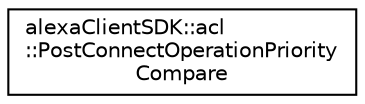 digraph "Graphical Class Hierarchy"
{
  edge [fontname="Helvetica",fontsize="10",labelfontname="Helvetica",labelfontsize="10"];
  node [fontname="Helvetica",fontsize="10",shape=record];
  rankdir="LR";
  Node0 [label="alexaClientSDK::acl\l::PostConnectOperationPriority\lCompare",height=0.2,width=0.4,color="black", fillcolor="white", style="filled",URL="$structalexa_client_s_d_k_1_1acl_1_1_post_connect_operation_priority_compare.html"];
}
